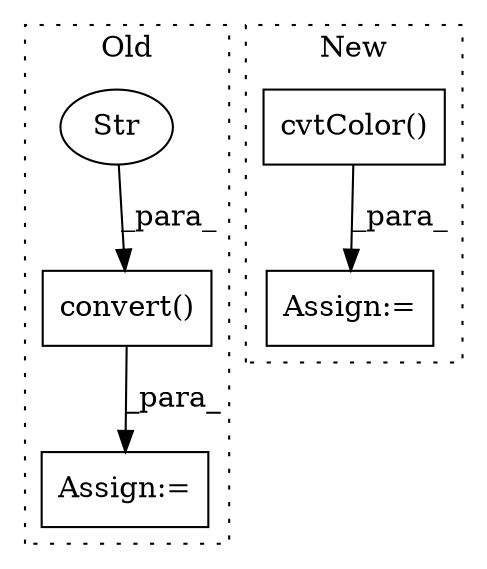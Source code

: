 digraph G {
subgraph cluster0 {
1 [label="convert()" a="75" s="2403,2442" l="34,1" shape="box"];
3 [label="Str" a="66" s="2437" l="5" shape="ellipse"];
5 [label="Assign:=" a="68" s="2945" l="3" shape="box"];
label = "Old";
style="dotted";
}
subgraph cluster1 {
2 [label="cvtColor()" a="75" s="3223,3263" l="13,1" shape="box"];
4 [label="Assign:=" a="68" s="3346" l="3" shape="box"];
label = "New";
style="dotted";
}
1 -> 5 [label="_para_"];
2 -> 4 [label="_para_"];
3 -> 1 [label="_para_"];
}